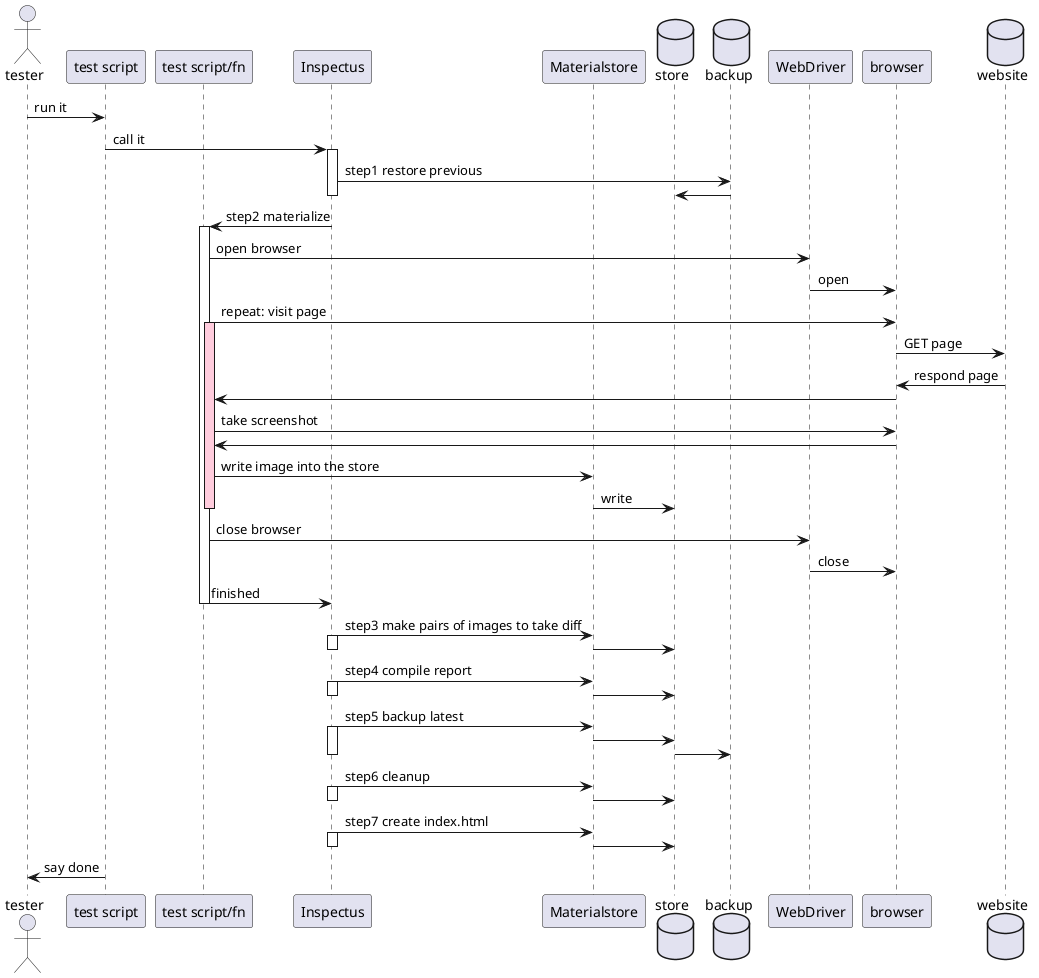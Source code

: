 @startuml sequence
actor       tester           as tester
participant "test script"    as script
participant "test script/fn" as fn
participant Inspectus        as inspectus
participant Materialstore    as materialstore
database    "store"          as store
database    "backup"         as backup
participant "WebDriver"      as driver
participant "browser"        as browser
database    "website"        as site

tester        -> script     : run it
script        -> inspectus  : call it
activate inspectus
inspectus     -> backup     : step1 restore previous
store         <- backup
deactivate inspectus
fn            <- inspectus  : step2 materialize
activate fn
fn            -> driver     : open browser
driver        -> browser    : open
fn            -> browser    : repeat: visit page
activate fn #ffccdd
browser       -> site       : GET page
site          -> browser    : respond page
fn            <- browser
fn            -> browser    : take screenshot
fn            <- browser
fn            -> materialstore : write image into the store
materialstore -> store      : write
deactivate fn
fn            -> driver     : close browser
driver        -> browser    : close
fn            -> inspectus  : finished
deactivate fn

inspectus     -> materialstore : step3 make pairs of images to take diff
activate inspectus
materialstore -> store
deactivate inspectus

inspectus     -> materialstore : step4 compile report
activate inspectus
materialstore -> store
deactivate inspectus

inspectus     -> materialstore : step5 backup latest
activate inspectus
materialstore -> store
store         -> backup
deactivate inspectus

inspectus     -> materialstore : step6 cleanup
activate inspectus
materialstore -> store
deactivate inspectus

inspectus     -> materialstore : step7 create index.html
activate inspectus
materialstore -> store
deactivate inspectus

script        -> tester     : say done
@enduml